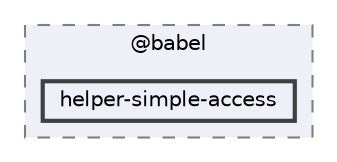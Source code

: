digraph "pkiclassroomrescheduler/src/main/frontend/node_modules/@babel/helper-simple-access"
{
 // LATEX_PDF_SIZE
  bgcolor="transparent";
  edge [fontname=Helvetica,fontsize=10,labelfontname=Helvetica,labelfontsize=10];
  node [fontname=Helvetica,fontsize=10,shape=box,height=0.2,width=0.4];
  compound=true
  subgraph clusterdir_bc8070c8b402176472541bb6f0cba6df {
    graph [ bgcolor="#edf0f7", pencolor="grey50", label="@babel", fontname=Helvetica,fontsize=10 style="filled,dashed", URL="dir_bc8070c8b402176472541bb6f0cba6df.html",tooltip=""]
  dir_edae8437004c5f0b6c5c9c3aef94352a [label="helper-simple-access", fillcolor="#edf0f7", color="grey25", style="filled,bold", URL="dir_edae8437004c5f0b6c5c9c3aef94352a.html",tooltip=""];
  }
}
